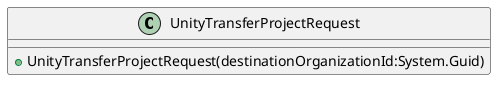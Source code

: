 @startuml
class UnityTransferProjectRequest {
    + UnityTransferProjectRequest(destinationOrganizationId:System.Guid)
}
@enduml
